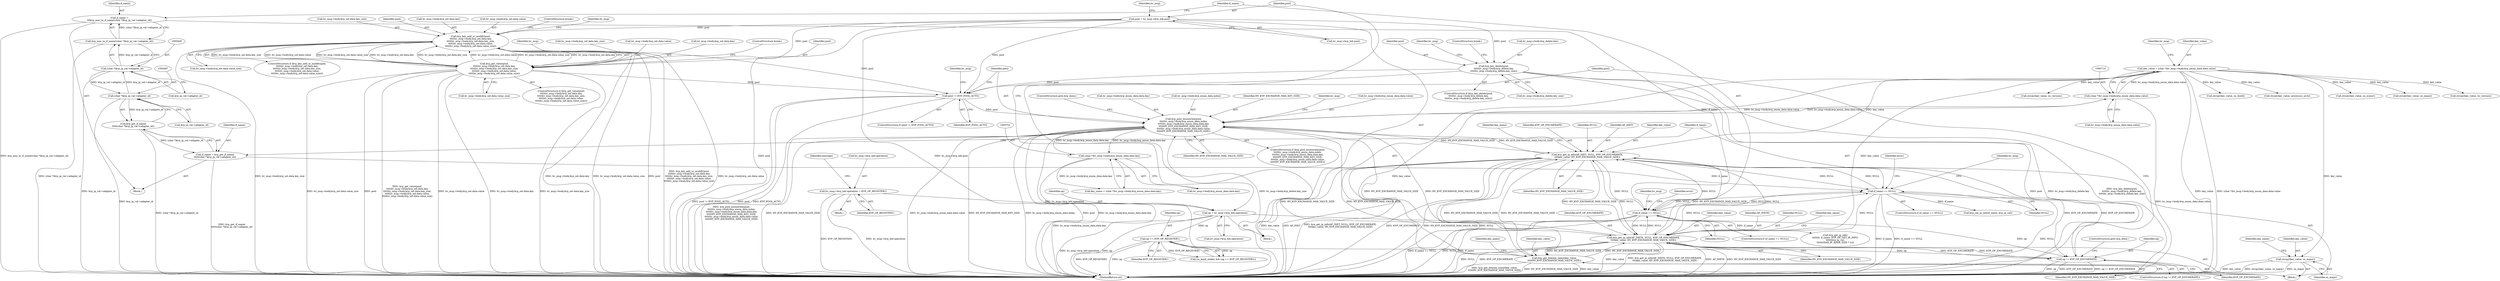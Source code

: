 digraph "0_linux_95a69adab9acfc3981c504737a2b6578e4d846ef@pointer" {
"1000788" [label="(Call,strcpy(key_value, os_major))"];
"1000711" [label="(Call,key_value = (char *)hv_msg->body.kvp_enum_data.data.value)"];
"1000713" [label="(Call,(char *)hv_msg->body.kvp_enum_data.data.value)"];
"1000656" [label="(Call,kvp_pool_enumerate(pool,\n\t\t\t\t\thv_msg->body.kvp_enum_data.index,\n\t\t\t\t\thv_msg->body.kvp_enum_data.data.key,\n\t\t\t\t\tHV_KVP_EXCHANGE_MAX_KEY_SIZE,\n\t\t\t\t\thv_msg->body.kvp_enum_data.data.value,\n\t\t\t\t\tHV_KVP_EXCHANGE_MAX_VALUE_SIZE))"];
"1000651" [label="(Call,pool != KVP_POOL_AUTO)"];
"1000621" [label="(Call,kvp_key_delete(pool,\n\t\t\t\t\thv_msg->body.kvp_delete.key,\n\t\t\t\t\thv_msg->body.kvp_delete.key_size))"];
"1000377" [label="(Call,pool = hv_msg->kvp_hdr.pool)"];
"1000529" [label="(Call,kvp_key_add_or_modify(pool,\n\t\t\t\t\thv_msg->body.kvp_set.data.key,\n\t\t\t\t\thv_msg->body.kvp_set.data.key_size,\n\t\t\t\t\thv_msg->body.kvp_set.data.value,\n\t\t\t\t\thv_msg->body.kvp_set.data.value_size))"];
"1000575" [label="(Call,kvp_get_value(pool,\n\t\t\t\t\thv_msg->body.kvp_set.data.key,\n\t\t\t\t\thv_msg->body.kvp_set.data.key_size,\n\t\t\t\t\thv_msg->body.kvp_set.data.value,\n\t\t\t\t\thv_msg->body.kvp_set.data.value_size))"];
"1000700" [label="(Call,(char *)hv_msg->body.kvp_enum_data.data.key)"];
"1000750" [label="(Call,kvp_get_ip_info(AF_INET, NULL, KVP_OP_ENUMERATE,\n\t\t\t\tkey_value, HV_KVP_EXCHANGE_MAX_VALUE_SIZE))"];
"1000502" [label="(Call,if_name == NULL)"];
"1000493" [label="(Call,if_name = kvp_get_if_name(\n\t\t\t\t\t(char *)kvp_ip_val->adapter_id))"];
"1000495" [label="(Call,kvp_get_if_name(\n\t\t\t\t\t(char *)kvp_ip_val->adapter_id))"];
"1000496" [label="(Call,(char *)kvp_ip_val->adapter_id)"];
"1000448" [label="(Call,(char *)kvp_ip_val->adapter_id)"];
"1000454" [label="(Call,if_name == NULL)"];
"1000445" [label="(Call,if_name =\n\t\t\tkvp_mac_to_if_name((char *)kvp_ip_val->adapter_id))"];
"1000447" [label="(Call,kvp_mac_to_if_name((char *)kvp_ip_val->adapter_id))"];
"1000761" [label="(Call,kvp_get_ip_info(AF_INET6, NULL, KVP_OP_ENUMERATE,\n\t\t\t\tkey_value, HV_KVP_EXCHANGE_MAX_VALUE_SIZE))"];
"1000646" [label="(Call,op != KVP_OP_ENUMERATE)"];
"1000392" [label="(Call,op == KVP_OP_REGISTER1)"];
"1000370" [label="(Call,op = hv_msg->kvp_hdr.operation)"];
"1000246" [label="(Call,hv_msg->kvp_hdr.operation = KVP_OP_REGISTER1)"];
"1000734" [label="(Call,kvp_get_domain_name(key_value,\n\t\t\t\t\tHV_KVP_EXCHANGE_MAX_VALUE_SIZE))"];
"1000503" [label="(Identifier,if_name)"];
"1000513" [label="(Identifier,error)"];
"1000755" [label="(Identifier,HV_KVP_EXCHANGE_MAX_VALUE_SIZE)"];
"1000371" [label="(Identifier,op)"];
"1000754" [label="(Identifier,key_value)"];
"1000792" [label="(Identifier,key_name)"];
"1000653" [label="(Identifier,KVP_POOL_AUTO)"];
"1000757" [label="(Identifier,key_name)"];
"1000712" [label="(Identifier,key_value)"];
"1000665" [label="(Call,hv_msg->body.kvp_enum_data.data.key)"];
"1000735" [label="(Identifier,key_value)"];
"1000448" [label="(Call,(char *)kvp_ip_val->adapter_id)"];
"1000711" [label="(Call,key_value = (char *)hv_msg->body.kvp_enum_data.data.value)"];
"1000498" [label="(Call,kvp_ip_val->adapter_id)"];
"1000765" [label="(Identifier,key_value)"];
"1000466" [label="(Call,kvp_get_ip_info(\n\t\t\t\t\t\t0, if_name, KVP_OP_GET_IP_INFO,\n\t\t\t\t\t\tkvp_ip_val,\n\t\t\t\t\t\t(MAX_IP_ADDR_SIZE * 2)))"];
"1000572" [label="(ControlStructure,break;)"];
"1000715" [label="(Call,hv_msg->body.kvp_enum_data.data.value)"];
"1000495" [label="(Call,kvp_get_if_name(\n\t\t\t\t\t(char *)kvp_ip_val->adapter_id))"];
"1000445" [label="(Call,if_name =\n\t\t\tkvp_mac_to_if_name((char *)kvp_ip_val->adapter_id))"];
"1000868" [label="(MethodReturn,int)"];
"1000734" [label="(Call,kvp_get_domain_name(key_value,\n\t\t\t\t\tHV_KVP_EXCHANGE_MAX_VALUE_SIZE))"];
"1000642" [label="(ControlStructure,break;)"];
"1000713" [label="(Call,(char *)hv_msg->body.kvp_enum_data.data.value)"];
"1000646" [label="(Call,op != KVP_OP_ENUMERATE)"];
"1000558" [label="(Call,hv_msg->body.kvp_set.data.value_size)"];
"1000790" [label="(Identifier,os_major)"];
"1000386" [label="(Identifier,hv_msg)"];
"1000738" [label="(Identifier,key_name)"];
"1000658" [label="(Call,hv_msg->body.kvp_enum_data.index)"];
"1000657" [label="(Identifier,pool)"];
"1000252" [label="(Identifier,KVP_OP_REGISTER1)"];
"1000456" [label="(Identifier,NULL)"];
"1000750" [label="(Call,kvp_get_ip_info(AF_INET, NULL, KVP_OP_ENUMERATE,\n\t\t\t\tkey_value, HV_KVP_EXCHANGE_MAX_VALUE_SIZE))"];
"1000377" [label="(Call,pool = hv_msg->kvp_hdr.pool)"];
"1000460" [label="(Identifier,hv_msg)"];
"1000772" [label="(Call,strcpy(key_value, os_build))"];
"1000674" [label="(Identifier,HV_KVP_EXCHANGE_MAX_KEY_SIZE)"];
"1000494" [label="(Identifier,if_name)"];
"1000687" [label="(Identifier,hv_msg)"];
"1000453" [label="(ControlStructure,if (if_name == NULL))"];
"1000493" [label="(Call,if_name = kvp_get_if_name(\n\t\t\t\t\t(char *)kvp_ip_val->adapter_id))"];
"1000390" [label="(Call,(in_hand_shake) && (op == KVP_OP_REGISTER1))"];
"1000623" [label="(Call,hv_msg->body.kvp_delete.key)"];
"1000761" [label="(Call,kvp_get_ip_info(AF_INET6, NULL, KVP_OP_ENUMERATE,\n\t\t\t\tkey_value, HV_KVP_EXCHANGE_MAX_VALUE_SIZE))"];
"1000698" [label="(Call,key_name = (char *)hv_msg->body.kvp_enum_data.data.key)"];
"1000753" [label="(Identifier,KVP_OP_ENUMERATE)"];
"1000766" [label="(Identifier,HV_KVP_EXCHANGE_MAX_VALUE_SIZE)"];
"1000569" [label="(Identifier,hv_msg)"];
"1000435" [label="(Block,)"];
"1000455" [label="(Identifier,if_name)"];
"1000812" [label="(Call,strcpy(key_value, processor_arch))"];
"1000393" [label="(Identifier,op)"];
"1000575" [label="(Call,kvp_get_value(pool,\n\t\t\t\t\thv_msg->body.kvp_set.data.key,\n\t\t\t\t\thv_msg->body.kvp_set.data.key_size,\n\t\t\t\t\thv_msg->body.kvp_set.data.value,\n\t\t\t\t\thv_msg->body.kvp_set.data.value_size))"];
"1000372" [label="(Call,hv_msg->kvp_hdr.operation)"];
"1000289" [label="(Block,)"];
"1000736" [label="(Identifier,HV_KVP_EXCHANGE_MAX_VALUE_SIZE)"];
"1000630" [label="(Call,hv_msg->body.kvp_delete.key_size)"];
"1000684" [label="(Identifier,HV_KVP_EXCHANGE_MAX_VALUE_SIZE)"];
"1000649" [label="(ControlStructure,goto kvp_done;)"];
"1000450" [label="(Call,kvp_ip_val->adapter_id)"];
"1000586" [label="(Call,hv_msg->body.kvp_set.data.key_size)"];
"1000446" [label="(Identifier,if_name)"];
"1000796" [label="(Call,strcpy(key_value, os_minor))"];
"1000595" [label="(Call,hv_msg->body.kvp_set.data.value)"];
"1000529" [label="(Call,kvp_key_add_or_modify(pool,\n\t\t\t\t\thv_msg->body.kvp_set.data.key,\n\t\t\t\t\thv_msg->body.kvp_set.data.key_size,\n\t\t\t\t\thv_msg->body.kvp_set.data.value,\n\t\t\t\t\thv_msg->body.kvp_set.data.value_size))"];
"1000647" [label="(Identifier,op)"];
"1000700" [label="(Call,(char *)hv_msg->body.kvp_enum_data.data.key)"];
"1000370" [label="(Call,op = hv_msg->kvp_hdr.operation)"];
"1000645" [label="(ControlStructure,if (op != KVP_OP_ENUMERATE))"];
"1000789" [label="(Identifier,key_value)"];
"1000502" [label="(Call,if_name == NULL)"];
"1000392" [label="(Call,op == KVP_OP_REGISTER1)"];
"1000540" [label="(Call,hv_msg->body.kvp_set.data.key_size)"];
"1000752" [label="(Identifier,NULL)"];
"1000780" [label="(Call,strcpy(key_value, os_name))"];
"1000577" [label="(Call,hv_msg->body.kvp_set.data.key)"];
"1000454" [label="(Call,if_name == NULL)"];
"1000247" [label="(Call,hv_msg->kvp_hdr.operation)"];
"1000255" [label="(Identifier,message)"];
"1000618" [label="(ControlStructure,break;)"];
"1000378" [label="(Identifier,pool)"];
"1000110" [label="(Block,)"];
"1000788" [label="(Call,strcpy(key_value, os_major))"];
"1000501" [label="(ControlStructure,if (if_name == NULL))"];
"1000675" [label="(Call,hv_msg->body.kvp_enum_data.data.value)"];
"1000650" [label="(ControlStructure,if (pool != KVP_POOL_AUTO))"];
"1000622" [label="(Identifier,pool)"];
"1000604" [label="(Call,hv_msg->body.kvp_set.data.value_size)"];
"1000246" [label="(Call,hv_msg->kvp_hdr.operation = KVP_OP_REGISTER1)"];
"1000745" [label="(Call,strcpy(key_value, lic_version))"];
"1000702" [label="(Call,hv_msg->body.kvp_enum_data.data.key)"];
"1000530" [label="(Identifier,pool)"];
"1000447" [label="(Call,kvp_mac_to_if_name((char *)kvp_ip_val->adapter_id))"];
"1000514" [label="(Call,kvp_set_ip_info(if_name, kvp_ip_val))"];
"1000751" [label="(Identifier,AF_INET)"];
"1000508" [label="(Identifier,hv_msg)"];
"1000620" [label="(ControlStructure,if (kvp_key_delete(pool,\n\t\t\t\t\thv_msg->body.kvp_delete.key,\n\t\t\t\t\thv_msg->body.kvp_delete.key_size)))"];
"1000655" [label="(ControlStructure,if (kvp_pool_enumerate(pool,\n\t\t\t\t\thv_msg->body.kvp_enum_data.index,\n\t\t\t\t\thv_msg->body.kvp_enum_data.data.key,\n\t\t\t\t\tHV_KVP_EXCHANGE_MAX_KEY_SIZE,\n\t\t\t\t\thv_msg->body.kvp_enum_data.data.value,\n\t\t\t\t\tHV_KVP_EXCHANGE_MAX_VALUE_SIZE)))"];
"1000732" [label="(Block,)"];
"1000531" [label="(Call,hv_msg->body.kvp_set.data.key)"];
"1000692" [label="(Identifier,hv_msg)"];
"1000394" [label="(Identifier,KVP_OP_REGISTER1)"];
"1000549" [label="(Call,hv_msg->body.kvp_set.data.value)"];
"1000728" [label="(Identifier,hv_msg)"];
"1000379" [label="(Call,hv_msg->kvp_hdr.pool)"];
"1000621" [label="(Call,kvp_key_delete(pool,\n\t\t\t\t\thv_msg->body.kvp_delete.key,\n\t\t\t\t\thv_msg->body.kvp_delete.key_size))"];
"1000804" [label="(Call,strcpy(key_value, os_version))"];
"1000690" [label="(ControlStructure,goto kvp_done;)"];
"1000574" [label="(ControlStructure,if (kvp_get_value(pool,\n\t\t\t\t\thv_msg->body.kvp_set.data.key,\n\t\t\t\t\thv_msg->body.kvp_set.data.key_size,\n\t\t\t\t\thv_msg->body.kvp_set.data.value,\n\t\t\t\t\thv_msg->body.kvp_set.data.value_size)))"];
"1000762" [label="(Identifier,AF_INET6)"];
"1000763" [label="(Identifier,NULL)"];
"1000639" [label="(Identifier,hv_msg)"];
"1000465" [label="(Identifier,error)"];
"1000648" [label="(Identifier,KVP_OP_ENUMERATE)"];
"1000768" [label="(Identifier,key_name)"];
"1000504" [label="(Identifier,NULL)"];
"1000528" [label="(ControlStructure,if (kvp_key_add_or_modify(pool,\n\t\t\t\t\thv_msg->body.kvp_set.data.key,\n\t\t\t\t\thv_msg->body.kvp_set.data.key_size,\n\t\t\t\t\thv_msg->body.kvp_set.data.value,\n\t\t\t\t\thv_msg->body.kvp_set.data.value_size)))"];
"1000652" [label="(Identifier,pool)"];
"1000576" [label="(Identifier,pool)"];
"1000615" [label="(Identifier,hv_msg)"];
"1000656" [label="(Call,kvp_pool_enumerate(pool,\n\t\t\t\t\thv_msg->body.kvp_enum_data.index,\n\t\t\t\t\thv_msg->body.kvp_enum_data.data.key,\n\t\t\t\t\tHV_KVP_EXCHANGE_MAX_KEY_SIZE,\n\t\t\t\t\thv_msg->body.kvp_enum_data.data.value,\n\t\t\t\t\tHV_KVP_EXCHANGE_MAX_VALUE_SIZE))"];
"1000496" [label="(Call,(char *)kvp_ip_val->adapter_id)"];
"1000764" [label="(Identifier,KVP_OP_ENUMERATE)"];
"1000651" [label="(Call,pool != KVP_POOL_AUTO)"];
"1000788" -> "1000732"  [label="AST: "];
"1000788" -> "1000790"  [label="CFG: "];
"1000789" -> "1000788"  [label="AST: "];
"1000790" -> "1000788"  [label="AST: "];
"1000792" -> "1000788"  [label="CFG: "];
"1000788" -> "1000868"  [label="DDG: key_value"];
"1000788" -> "1000868"  [label="DDG: strcpy(key_value, os_major)"];
"1000788" -> "1000868"  [label="DDG: os_major"];
"1000711" -> "1000788"  [label="DDG: key_value"];
"1000711" -> "1000289"  [label="AST: "];
"1000711" -> "1000713"  [label="CFG: "];
"1000712" -> "1000711"  [label="AST: "];
"1000713" -> "1000711"  [label="AST: "];
"1000728" -> "1000711"  [label="CFG: "];
"1000711" -> "1000868"  [label="DDG: key_value"];
"1000711" -> "1000868"  [label="DDG: (char *)hv_msg->body.kvp_enum_data.data.value"];
"1000713" -> "1000711"  [label="DDG: hv_msg->body.kvp_enum_data.data.value"];
"1000711" -> "1000734"  [label="DDG: key_value"];
"1000711" -> "1000745"  [label="DDG: key_value"];
"1000711" -> "1000750"  [label="DDG: key_value"];
"1000711" -> "1000761"  [label="DDG: key_value"];
"1000711" -> "1000772"  [label="DDG: key_value"];
"1000711" -> "1000780"  [label="DDG: key_value"];
"1000711" -> "1000796"  [label="DDG: key_value"];
"1000711" -> "1000804"  [label="DDG: key_value"];
"1000711" -> "1000812"  [label="DDG: key_value"];
"1000713" -> "1000715"  [label="CFG: "];
"1000714" -> "1000713"  [label="AST: "];
"1000715" -> "1000713"  [label="AST: "];
"1000713" -> "1000868"  [label="DDG: hv_msg->body.kvp_enum_data.data.value"];
"1000713" -> "1000656"  [label="DDG: hv_msg->body.kvp_enum_data.data.value"];
"1000656" -> "1000713"  [label="DDG: hv_msg->body.kvp_enum_data.data.value"];
"1000656" -> "1000655"  [label="AST: "];
"1000656" -> "1000684"  [label="CFG: "];
"1000657" -> "1000656"  [label="AST: "];
"1000658" -> "1000656"  [label="AST: "];
"1000665" -> "1000656"  [label="AST: "];
"1000674" -> "1000656"  [label="AST: "];
"1000675" -> "1000656"  [label="AST: "];
"1000684" -> "1000656"  [label="AST: "];
"1000687" -> "1000656"  [label="CFG: "];
"1000690" -> "1000656"  [label="CFG: "];
"1000656" -> "1000868"  [label="DDG: kvp_pool_enumerate(pool,\n\t\t\t\t\thv_msg->body.kvp_enum_data.index,\n\t\t\t\t\thv_msg->body.kvp_enum_data.data.key,\n\t\t\t\t\tHV_KVP_EXCHANGE_MAX_KEY_SIZE,\n\t\t\t\t\thv_msg->body.kvp_enum_data.data.value,\n\t\t\t\t\tHV_KVP_EXCHANGE_MAX_VALUE_SIZE)"];
"1000656" -> "1000868"  [label="DDG: HV_KVP_EXCHANGE_MAX_VALUE_SIZE"];
"1000656" -> "1000868"  [label="DDG: hv_msg->body.kvp_enum_data.data.value"];
"1000656" -> "1000868"  [label="DDG: HV_KVP_EXCHANGE_MAX_KEY_SIZE"];
"1000656" -> "1000868"  [label="DDG: hv_msg->body.kvp_enum_data.index"];
"1000656" -> "1000868"  [label="DDG: pool"];
"1000656" -> "1000868"  [label="DDG: hv_msg->body.kvp_enum_data.data.key"];
"1000651" -> "1000656"  [label="DDG: pool"];
"1000700" -> "1000656"  [label="DDG: hv_msg->body.kvp_enum_data.data.key"];
"1000750" -> "1000656"  [label="DDG: HV_KVP_EXCHANGE_MAX_VALUE_SIZE"];
"1000761" -> "1000656"  [label="DDG: HV_KVP_EXCHANGE_MAX_VALUE_SIZE"];
"1000734" -> "1000656"  [label="DDG: HV_KVP_EXCHANGE_MAX_VALUE_SIZE"];
"1000656" -> "1000700"  [label="DDG: hv_msg->body.kvp_enum_data.data.key"];
"1000656" -> "1000734"  [label="DDG: HV_KVP_EXCHANGE_MAX_VALUE_SIZE"];
"1000656" -> "1000750"  [label="DDG: HV_KVP_EXCHANGE_MAX_VALUE_SIZE"];
"1000656" -> "1000761"  [label="DDG: HV_KVP_EXCHANGE_MAX_VALUE_SIZE"];
"1000651" -> "1000650"  [label="AST: "];
"1000651" -> "1000653"  [label="CFG: "];
"1000652" -> "1000651"  [label="AST: "];
"1000653" -> "1000651"  [label="AST: "];
"1000657" -> "1000651"  [label="CFG: "];
"1000692" -> "1000651"  [label="CFG: "];
"1000651" -> "1000868"  [label="DDG: pool != KVP_POOL_AUTO"];
"1000651" -> "1000868"  [label="DDG: pool"];
"1000651" -> "1000868"  [label="DDG: KVP_POOL_AUTO"];
"1000621" -> "1000651"  [label="DDG: pool"];
"1000529" -> "1000651"  [label="DDG: pool"];
"1000377" -> "1000651"  [label="DDG: pool"];
"1000575" -> "1000651"  [label="DDG: pool"];
"1000621" -> "1000620"  [label="AST: "];
"1000621" -> "1000630"  [label="CFG: "];
"1000622" -> "1000621"  [label="AST: "];
"1000623" -> "1000621"  [label="AST: "];
"1000630" -> "1000621"  [label="AST: "];
"1000639" -> "1000621"  [label="CFG: "];
"1000642" -> "1000621"  [label="CFG: "];
"1000621" -> "1000868"  [label="DDG: hv_msg->body.kvp_delete.key_size"];
"1000621" -> "1000868"  [label="DDG: pool"];
"1000621" -> "1000868"  [label="DDG: hv_msg->body.kvp_delete.key"];
"1000621" -> "1000868"  [label="DDG: kvp_key_delete(pool,\n\t\t\t\t\thv_msg->body.kvp_delete.key,\n\t\t\t\t\thv_msg->body.kvp_delete.key_size)"];
"1000377" -> "1000621"  [label="DDG: pool"];
"1000377" -> "1000289"  [label="AST: "];
"1000377" -> "1000379"  [label="CFG: "];
"1000378" -> "1000377"  [label="AST: "];
"1000379" -> "1000377"  [label="AST: "];
"1000386" -> "1000377"  [label="CFG: "];
"1000377" -> "1000868"  [label="DDG: hv_msg->kvp_hdr.pool"];
"1000377" -> "1000868"  [label="DDG: pool"];
"1000377" -> "1000529"  [label="DDG: pool"];
"1000377" -> "1000575"  [label="DDG: pool"];
"1000529" -> "1000528"  [label="AST: "];
"1000529" -> "1000558"  [label="CFG: "];
"1000530" -> "1000529"  [label="AST: "];
"1000531" -> "1000529"  [label="AST: "];
"1000540" -> "1000529"  [label="AST: "];
"1000549" -> "1000529"  [label="AST: "];
"1000558" -> "1000529"  [label="AST: "];
"1000569" -> "1000529"  [label="CFG: "];
"1000572" -> "1000529"  [label="CFG: "];
"1000529" -> "1000868"  [label="DDG: hv_msg->body.kvp_set.data.key_size"];
"1000529" -> "1000868"  [label="DDG: hv_msg->body.kvp_set.data.key"];
"1000529" -> "1000868"  [label="DDG: hv_msg->body.kvp_set.data.value_size"];
"1000529" -> "1000868"  [label="DDG: pool"];
"1000529" -> "1000868"  [label="DDG: kvp_key_add_or_modify(pool,\n\t\t\t\t\thv_msg->body.kvp_set.data.key,\n\t\t\t\t\thv_msg->body.kvp_set.data.key_size,\n\t\t\t\t\thv_msg->body.kvp_set.data.value,\n\t\t\t\t\thv_msg->body.kvp_set.data.value_size)"];
"1000529" -> "1000868"  [label="DDG: hv_msg->body.kvp_set.data.value"];
"1000575" -> "1000529"  [label="DDG: hv_msg->body.kvp_set.data.key"];
"1000575" -> "1000529"  [label="DDG: hv_msg->body.kvp_set.data.key_size"];
"1000575" -> "1000529"  [label="DDG: hv_msg->body.kvp_set.data.value"];
"1000575" -> "1000529"  [label="DDG: hv_msg->body.kvp_set.data.value_size"];
"1000529" -> "1000575"  [label="DDG: hv_msg->body.kvp_set.data.key"];
"1000529" -> "1000575"  [label="DDG: hv_msg->body.kvp_set.data.key_size"];
"1000529" -> "1000575"  [label="DDG: hv_msg->body.kvp_set.data.value"];
"1000529" -> "1000575"  [label="DDG: hv_msg->body.kvp_set.data.value_size"];
"1000575" -> "1000574"  [label="AST: "];
"1000575" -> "1000604"  [label="CFG: "];
"1000576" -> "1000575"  [label="AST: "];
"1000577" -> "1000575"  [label="AST: "];
"1000586" -> "1000575"  [label="AST: "];
"1000595" -> "1000575"  [label="AST: "];
"1000604" -> "1000575"  [label="AST: "];
"1000615" -> "1000575"  [label="CFG: "];
"1000618" -> "1000575"  [label="CFG: "];
"1000575" -> "1000868"  [label="DDG: kvp_get_value(pool,\n\t\t\t\t\thv_msg->body.kvp_set.data.key,\n\t\t\t\t\thv_msg->body.kvp_set.data.key_size,\n\t\t\t\t\thv_msg->body.kvp_set.data.value,\n\t\t\t\t\thv_msg->body.kvp_set.data.value_size)"];
"1000575" -> "1000868"  [label="DDG: hv_msg->body.kvp_set.data.value"];
"1000575" -> "1000868"  [label="DDG: hv_msg->body.kvp_set.data.key"];
"1000575" -> "1000868"  [label="DDG: hv_msg->body.kvp_set.data.key_size"];
"1000575" -> "1000868"  [label="DDG: hv_msg->body.kvp_set.data.value_size"];
"1000575" -> "1000868"  [label="DDG: pool"];
"1000700" -> "1000698"  [label="AST: "];
"1000700" -> "1000702"  [label="CFG: "];
"1000701" -> "1000700"  [label="AST: "];
"1000702" -> "1000700"  [label="AST: "];
"1000698" -> "1000700"  [label="CFG: "];
"1000700" -> "1000868"  [label="DDG: hv_msg->body.kvp_enum_data.data.key"];
"1000700" -> "1000698"  [label="DDG: hv_msg->body.kvp_enum_data.data.key"];
"1000750" -> "1000732"  [label="AST: "];
"1000750" -> "1000755"  [label="CFG: "];
"1000751" -> "1000750"  [label="AST: "];
"1000752" -> "1000750"  [label="AST: "];
"1000753" -> "1000750"  [label="AST: "];
"1000754" -> "1000750"  [label="AST: "];
"1000755" -> "1000750"  [label="AST: "];
"1000757" -> "1000750"  [label="CFG: "];
"1000750" -> "1000868"  [label="DDG: key_value"];
"1000750" -> "1000868"  [label="DDG: AF_INET"];
"1000750" -> "1000868"  [label="DDG: kvp_get_ip_info(AF_INET, NULL, KVP_OP_ENUMERATE,\n\t\t\t\tkey_value, HV_KVP_EXCHANGE_MAX_VALUE_SIZE)"];
"1000750" -> "1000868"  [label="DDG: KVP_OP_ENUMERATE"];
"1000750" -> "1000868"  [label="DDG: HV_KVP_EXCHANGE_MAX_VALUE_SIZE"];
"1000750" -> "1000868"  [label="DDG: NULL"];
"1000750" -> "1000454"  [label="DDG: NULL"];
"1000750" -> "1000502"  [label="DDG: NULL"];
"1000750" -> "1000646"  [label="DDG: KVP_OP_ENUMERATE"];
"1000750" -> "1000734"  [label="DDG: HV_KVP_EXCHANGE_MAX_VALUE_SIZE"];
"1000502" -> "1000750"  [label="DDG: NULL"];
"1000454" -> "1000750"  [label="DDG: NULL"];
"1000761" -> "1000750"  [label="DDG: NULL"];
"1000761" -> "1000750"  [label="DDG: HV_KVP_EXCHANGE_MAX_VALUE_SIZE"];
"1000646" -> "1000750"  [label="DDG: KVP_OP_ENUMERATE"];
"1000734" -> "1000750"  [label="DDG: HV_KVP_EXCHANGE_MAX_VALUE_SIZE"];
"1000750" -> "1000761"  [label="DDG: NULL"];
"1000750" -> "1000761"  [label="DDG: HV_KVP_EXCHANGE_MAX_VALUE_SIZE"];
"1000502" -> "1000501"  [label="AST: "];
"1000502" -> "1000504"  [label="CFG: "];
"1000503" -> "1000502"  [label="AST: "];
"1000504" -> "1000502"  [label="AST: "];
"1000508" -> "1000502"  [label="CFG: "];
"1000513" -> "1000502"  [label="CFG: "];
"1000502" -> "1000868"  [label="DDG: if_name"];
"1000502" -> "1000868"  [label="DDG: if_name == NULL"];
"1000502" -> "1000868"  [label="DDG: NULL"];
"1000502" -> "1000454"  [label="DDG: NULL"];
"1000493" -> "1000502"  [label="DDG: if_name"];
"1000454" -> "1000502"  [label="DDG: NULL"];
"1000761" -> "1000502"  [label="DDG: NULL"];
"1000502" -> "1000514"  [label="DDG: if_name"];
"1000502" -> "1000761"  [label="DDG: NULL"];
"1000493" -> "1000435"  [label="AST: "];
"1000493" -> "1000495"  [label="CFG: "];
"1000494" -> "1000493"  [label="AST: "];
"1000495" -> "1000493"  [label="AST: "];
"1000503" -> "1000493"  [label="CFG: "];
"1000493" -> "1000868"  [label="DDG: kvp_get_if_name(\n\t\t\t\t\t(char *)kvp_ip_val->adapter_id)"];
"1000495" -> "1000493"  [label="DDG: (char *)kvp_ip_val->adapter_id"];
"1000495" -> "1000496"  [label="CFG: "];
"1000496" -> "1000495"  [label="AST: "];
"1000495" -> "1000868"  [label="DDG: (char *)kvp_ip_val->adapter_id"];
"1000496" -> "1000495"  [label="DDG: kvp_ip_val->adapter_id"];
"1000496" -> "1000498"  [label="CFG: "];
"1000497" -> "1000496"  [label="AST: "];
"1000498" -> "1000496"  [label="AST: "];
"1000496" -> "1000868"  [label="DDG: kvp_ip_val->adapter_id"];
"1000496" -> "1000448"  [label="DDG: kvp_ip_val->adapter_id"];
"1000448" -> "1000496"  [label="DDG: kvp_ip_val->adapter_id"];
"1000448" -> "1000447"  [label="AST: "];
"1000448" -> "1000450"  [label="CFG: "];
"1000449" -> "1000448"  [label="AST: "];
"1000450" -> "1000448"  [label="AST: "];
"1000447" -> "1000448"  [label="CFG: "];
"1000448" -> "1000868"  [label="DDG: kvp_ip_val->adapter_id"];
"1000448" -> "1000447"  [label="DDG: kvp_ip_val->adapter_id"];
"1000454" -> "1000453"  [label="AST: "];
"1000454" -> "1000456"  [label="CFG: "];
"1000455" -> "1000454"  [label="AST: "];
"1000456" -> "1000454"  [label="AST: "];
"1000460" -> "1000454"  [label="CFG: "];
"1000465" -> "1000454"  [label="CFG: "];
"1000454" -> "1000868"  [label="DDG: if_name"];
"1000454" -> "1000868"  [label="DDG: if_name == NULL"];
"1000454" -> "1000868"  [label="DDG: NULL"];
"1000445" -> "1000454"  [label="DDG: if_name"];
"1000761" -> "1000454"  [label="DDG: NULL"];
"1000454" -> "1000466"  [label="DDG: if_name"];
"1000454" -> "1000761"  [label="DDG: NULL"];
"1000445" -> "1000435"  [label="AST: "];
"1000445" -> "1000447"  [label="CFG: "];
"1000446" -> "1000445"  [label="AST: "];
"1000447" -> "1000445"  [label="AST: "];
"1000455" -> "1000445"  [label="CFG: "];
"1000445" -> "1000868"  [label="DDG: kvp_mac_to_if_name((char *)kvp_ip_val->adapter_id)"];
"1000447" -> "1000445"  [label="DDG: (char *)kvp_ip_val->adapter_id"];
"1000447" -> "1000868"  [label="DDG: (char *)kvp_ip_val->adapter_id"];
"1000761" -> "1000732"  [label="AST: "];
"1000761" -> "1000766"  [label="CFG: "];
"1000762" -> "1000761"  [label="AST: "];
"1000763" -> "1000761"  [label="AST: "];
"1000764" -> "1000761"  [label="AST: "];
"1000765" -> "1000761"  [label="AST: "];
"1000766" -> "1000761"  [label="AST: "];
"1000768" -> "1000761"  [label="CFG: "];
"1000761" -> "1000868"  [label="DDG: AF_INET6"];
"1000761" -> "1000868"  [label="DDG: HV_KVP_EXCHANGE_MAX_VALUE_SIZE"];
"1000761" -> "1000868"  [label="DDG: NULL"];
"1000761" -> "1000868"  [label="DDG: KVP_OP_ENUMERATE"];
"1000761" -> "1000868"  [label="DDG: key_value"];
"1000761" -> "1000868"  [label="DDG: kvp_get_ip_info(AF_INET6, NULL, KVP_OP_ENUMERATE,\n\t\t\t\tkey_value, HV_KVP_EXCHANGE_MAX_VALUE_SIZE)"];
"1000761" -> "1000646"  [label="DDG: KVP_OP_ENUMERATE"];
"1000761" -> "1000734"  [label="DDG: HV_KVP_EXCHANGE_MAX_VALUE_SIZE"];
"1000646" -> "1000761"  [label="DDG: KVP_OP_ENUMERATE"];
"1000734" -> "1000761"  [label="DDG: HV_KVP_EXCHANGE_MAX_VALUE_SIZE"];
"1000646" -> "1000645"  [label="AST: "];
"1000646" -> "1000648"  [label="CFG: "];
"1000647" -> "1000646"  [label="AST: "];
"1000648" -> "1000646"  [label="AST: "];
"1000649" -> "1000646"  [label="CFG: "];
"1000652" -> "1000646"  [label="CFG: "];
"1000646" -> "1000868"  [label="DDG: op != KVP_OP_ENUMERATE"];
"1000646" -> "1000868"  [label="DDG: op"];
"1000646" -> "1000868"  [label="DDG: KVP_OP_ENUMERATE"];
"1000392" -> "1000646"  [label="DDG: op"];
"1000370" -> "1000646"  [label="DDG: op"];
"1000392" -> "1000390"  [label="AST: "];
"1000392" -> "1000394"  [label="CFG: "];
"1000393" -> "1000392"  [label="AST: "];
"1000394" -> "1000392"  [label="AST: "];
"1000390" -> "1000392"  [label="CFG: "];
"1000392" -> "1000868"  [label="DDG: KVP_OP_REGISTER1"];
"1000392" -> "1000868"  [label="DDG: op"];
"1000392" -> "1000390"  [label="DDG: op"];
"1000392" -> "1000390"  [label="DDG: KVP_OP_REGISTER1"];
"1000370" -> "1000392"  [label="DDG: op"];
"1000370" -> "1000289"  [label="AST: "];
"1000370" -> "1000372"  [label="CFG: "];
"1000371" -> "1000370"  [label="AST: "];
"1000372" -> "1000370"  [label="AST: "];
"1000378" -> "1000370"  [label="CFG: "];
"1000370" -> "1000868"  [label="DDG: hv_msg->kvp_hdr.operation"];
"1000370" -> "1000868"  [label="DDG: op"];
"1000246" -> "1000370"  [label="DDG: hv_msg->kvp_hdr.operation"];
"1000246" -> "1000110"  [label="AST: "];
"1000246" -> "1000252"  [label="CFG: "];
"1000247" -> "1000246"  [label="AST: "];
"1000252" -> "1000246"  [label="AST: "];
"1000255" -> "1000246"  [label="CFG: "];
"1000246" -> "1000868"  [label="DDG: KVP_OP_REGISTER1"];
"1000246" -> "1000868"  [label="DDG: hv_msg->kvp_hdr.operation"];
"1000734" -> "1000732"  [label="AST: "];
"1000734" -> "1000736"  [label="CFG: "];
"1000735" -> "1000734"  [label="AST: "];
"1000736" -> "1000734"  [label="AST: "];
"1000738" -> "1000734"  [label="CFG: "];
"1000734" -> "1000868"  [label="DDG: key_value"];
"1000734" -> "1000868"  [label="DDG: kvp_get_domain_name(key_value,\n\t\t\t\t\tHV_KVP_EXCHANGE_MAX_VALUE_SIZE)"];
"1000734" -> "1000868"  [label="DDG: HV_KVP_EXCHANGE_MAX_VALUE_SIZE"];
}
